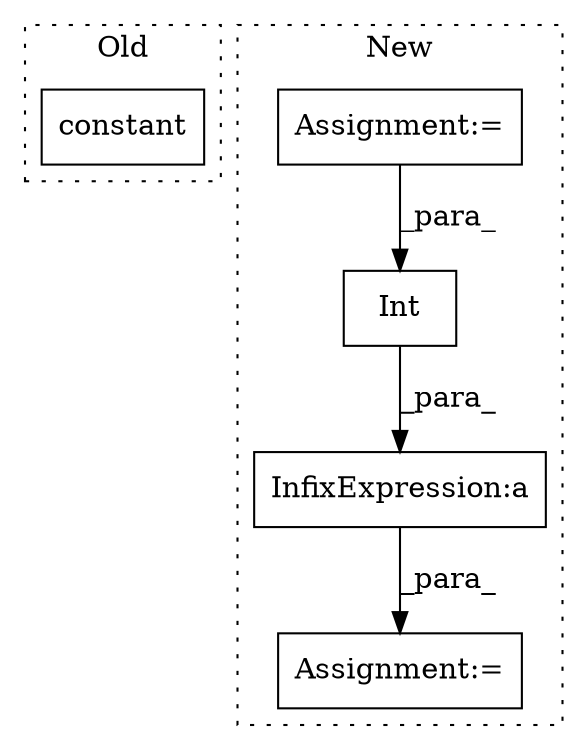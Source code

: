 digraph G {
subgraph cluster0 {
1 [label="constant" a="32" s="1686,1714" l="9,1" shape="box"];
label = "Old";
style="dotted";
}
subgraph cluster1 {
2 [label="Int" a="32" s="2000,2012" l="4,1" shape="box"];
3 [label="Assignment:=" a="7" s="1897" l="1" shape="box"];
4 [label="Assignment:=" a="7" s="1988" l="1" shape="box"];
5 [label="InfixExpression:a" a="27" s="2014" l="3" shape="box"];
label = "New";
style="dotted";
}
2 -> 5 [label="_para_"];
3 -> 2 [label="_para_"];
5 -> 4 [label="_para_"];
}
